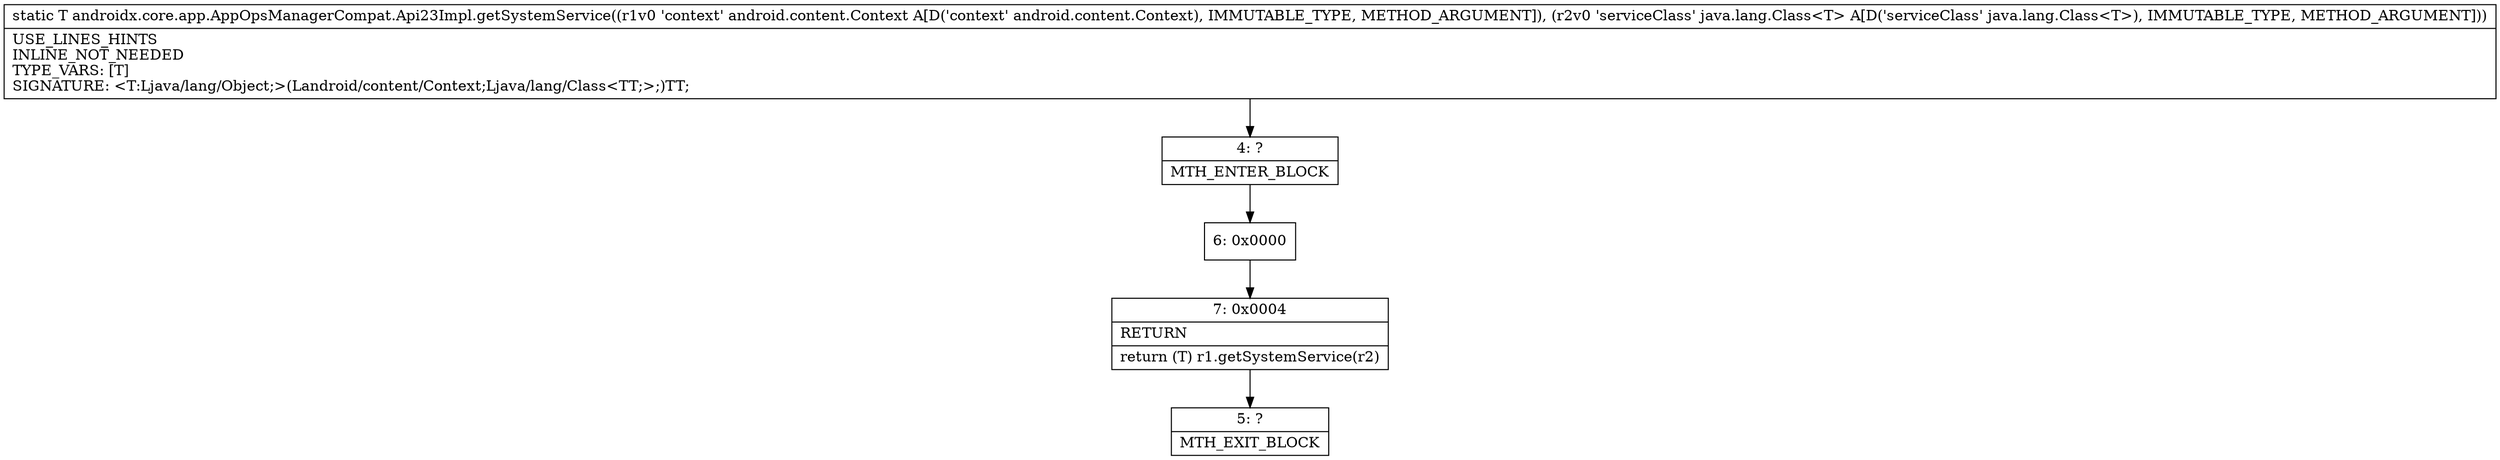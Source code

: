 digraph "CFG forandroidx.core.app.AppOpsManagerCompat.Api23Impl.getSystemService(Landroid\/content\/Context;Ljava\/lang\/Class;)Ljava\/lang\/Object;" {
Node_4 [shape=record,label="{4\:\ ?|MTH_ENTER_BLOCK\l}"];
Node_6 [shape=record,label="{6\:\ 0x0000}"];
Node_7 [shape=record,label="{7\:\ 0x0004|RETURN\l|return (T) r1.getSystemService(r2)\l}"];
Node_5 [shape=record,label="{5\:\ ?|MTH_EXIT_BLOCK\l}"];
MethodNode[shape=record,label="{static T androidx.core.app.AppOpsManagerCompat.Api23Impl.getSystemService((r1v0 'context' android.content.Context A[D('context' android.content.Context), IMMUTABLE_TYPE, METHOD_ARGUMENT]), (r2v0 'serviceClass' java.lang.Class\<T\> A[D('serviceClass' java.lang.Class\<T\>), IMMUTABLE_TYPE, METHOD_ARGUMENT]))  | USE_LINES_HINTS\lINLINE_NOT_NEEDED\lTYPE_VARS: [T]\lSIGNATURE: \<T:Ljava\/lang\/Object;\>(Landroid\/content\/Context;Ljava\/lang\/Class\<TT;\>;)TT;\l}"];
MethodNode -> Node_4;Node_4 -> Node_6;
Node_6 -> Node_7;
Node_7 -> Node_5;
}

